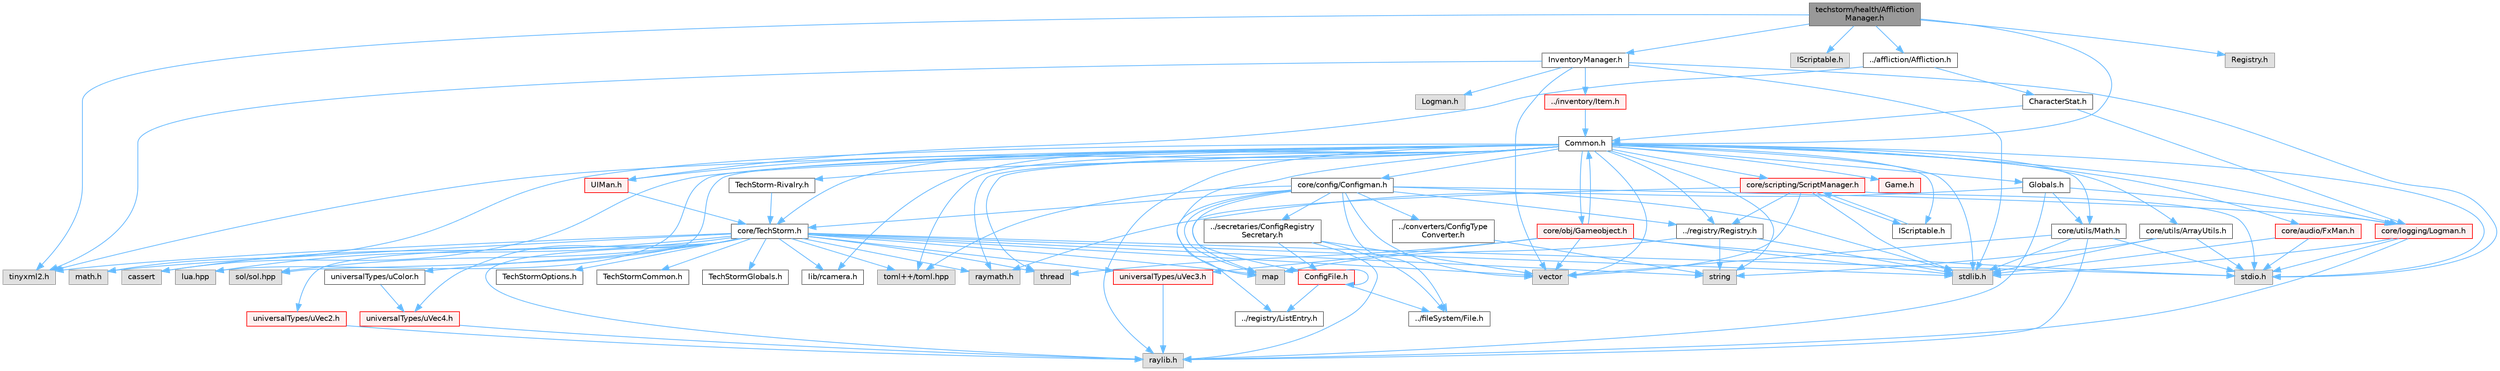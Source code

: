 digraph "techstorm/health/AfflictionManager.h"
{
 // LATEX_PDF_SIZE
  bgcolor="transparent";
  edge [fontname=Helvetica,fontsize=10,labelfontname=Helvetica,labelfontsize=10];
  node [fontname=Helvetica,fontsize=10,shape=box,height=0.2,width=0.4];
  Node1 [id="Node000001",label="techstorm/health/Affliction\lManager.h",height=0.2,width=0.4,color="gray40", fillcolor="grey60", style="filled", fontcolor="black",tooltip=" "];
  Node1 -> Node2 [id="edge1_Node000001_Node000002",color="steelblue1",style="solid",tooltip=" "];
  Node2 [id="Node000002",label="Common.h",height=0.2,width=0.4,color="grey40", fillcolor="white", style="filled",URL="$_common_8h.html",tooltip=" "];
  Node2 -> Node3 [id="edge2_Node000002_Node000003",color="steelblue1",style="solid",tooltip=" "];
  Node3 [id="Node000003",label="raylib.h",height=0.2,width=0.4,color="grey60", fillcolor="#E0E0E0", style="filled",tooltip=" "];
  Node2 -> Node4 [id="edge3_Node000002_Node000004",color="steelblue1",style="solid",tooltip=" "];
  Node4 [id="Node000004",label="raymath.h",height=0.2,width=0.4,color="grey60", fillcolor="#E0E0E0", style="filled",tooltip=" "];
  Node2 -> Node5 [id="edge4_Node000002_Node000005",color="steelblue1",style="solid",tooltip=" "];
  Node5 [id="Node000005",label="lib/rcamera.h",height=0.2,width=0.4,color="grey40", fillcolor="white", style="filled",URL="$rcamera_8h.html",tooltip=" "];
  Node2 -> Node6 [id="edge5_Node000002_Node000006",color="steelblue1",style="solid",tooltip=" "];
  Node6 [id="Node000006",label="stdio.h",height=0.2,width=0.4,color="grey60", fillcolor="#E0E0E0", style="filled",tooltip=" "];
  Node2 -> Node7 [id="edge6_Node000002_Node000007",color="steelblue1",style="solid",tooltip=" "];
  Node7 [id="Node000007",label="stdlib.h",height=0.2,width=0.4,color="grey60", fillcolor="#E0E0E0", style="filled",tooltip=" "];
  Node2 -> Node8 [id="edge7_Node000002_Node000008",color="steelblue1",style="solid",tooltip=" "];
  Node8 [id="Node000008",label="string",height=0.2,width=0.4,color="grey60", fillcolor="#E0E0E0", style="filled",tooltip=" "];
  Node2 -> Node9 [id="edge8_Node000002_Node000009",color="steelblue1",style="solid",tooltip=" "];
  Node9 [id="Node000009",label="vector",height=0.2,width=0.4,color="grey60", fillcolor="#E0E0E0", style="filled",tooltip=" "];
  Node2 -> Node10 [id="edge9_Node000002_Node000010",color="steelblue1",style="solid",tooltip=" "];
  Node10 [id="Node000010",label="map",height=0.2,width=0.4,color="grey60", fillcolor="#E0E0E0", style="filled",tooltip=" "];
  Node2 -> Node11 [id="edge10_Node000002_Node000011",color="steelblue1",style="solid",tooltip=" "];
  Node11 [id="Node000011",label="thread",height=0.2,width=0.4,color="grey60", fillcolor="#E0E0E0", style="filled",tooltip=" "];
  Node2 -> Node12 [id="edge11_Node000002_Node000012",color="steelblue1",style="solid",tooltip=" "];
  Node12 [id="Node000012",label="math.h",height=0.2,width=0.4,color="grey60", fillcolor="#E0E0E0", style="filled",tooltip=" "];
  Node2 -> Node13 [id="edge12_Node000002_Node000013",color="steelblue1",style="solid",tooltip=" "];
  Node13 [id="Node000013",label="cassert",height=0.2,width=0.4,color="grey60", fillcolor="#E0E0E0", style="filled",tooltip=" "];
  Node2 -> Node14 [id="edge13_Node000002_Node000014",color="steelblue1",style="solid",tooltip=" "];
  Node14 [id="Node000014",label="lua.hpp",height=0.2,width=0.4,color="grey60", fillcolor="#E0E0E0", style="filled",tooltip=" "];
  Node2 -> Node15 [id="edge14_Node000002_Node000015",color="steelblue1",style="solid",tooltip=" "];
  Node15 [id="Node000015",label="sol/sol.hpp",height=0.2,width=0.4,color="grey60", fillcolor="#E0E0E0", style="filled",tooltip=" "];
  Node2 -> Node16 [id="edge15_Node000002_Node000016",color="steelblue1",style="solid",tooltip=" "];
  Node16 [id="Node000016",label="toml++/toml.hpp",height=0.2,width=0.4,color="grey60", fillcolor="#E0E0E0", style="filled",tooltip=" "];
  Node2 -> Node17 [id="edge16_Node000002_Node000017",color="steelblue1",style="solid",tooltip=" "];
  Node17 [id="Node000017",label="tinyxml2.h",height=0.2,width=0.4,color="grey60", fillcolor="#E0E0E0", style="filled",tooltip=" "];
  Node2 -> Node18 [id="edge17_Node000002_Node000018",color="steelblue1",style="solid",tooltip=" "];
  Node18 [id="Node000018",label="Globals.h",height=0.2,width=0.4,color="grey40", fillcolor="white", style="filled",URL="$_globals_8h.html",tooltip=" "];
  Node18 -> Node3 [id="edge18_Node000018_Node000003",color="steelblue1",style="solid",tooltip=" "];
  Node18 -> Node4 [id="edge19_Node000018_Node000004",color="steelblue1",style="solid",tooltip=" "];
  Node18 -> Node19 [id="edge20_Node000018_Node000019",color="steelblue1",style="solid",tooltip=" "];
  Node19 [id="Node000019",label="core/utils/Math.h",height=0.2,width=0.4,color="grey40", fillcolor="white", style="filled",URL="$core_2utils_2_math_8h.html",tooltip=" "];
  Node19 -> Node3 [id="edge21_Node000019_Node000003",color="steelblue1",style="solid",tooltip=" "];
  Node19 -> Node7 [id="edge22_Node000019_Node000007",color="steelblue1",style="solid",tooltip=" "];
  Node19 -> Node6 [id="edge23_Node000019_Node000006",color="steelblue1",style="solid",tooltip=" "];
  Node19 -> Node9 [id="edge24_Node000019_Node000009",color="steelblue1",style="solid",tooltip=" "];
  Node18 -> Node20 [id="edge25_Node000018_Node000020",color="steelblue1",style="solid",tooltip=" "];
  Node20 [id="Node000020",label="core/logging/Logman.h",height=0.2,width=0.4,color="red", fillcolor="#FFF0F0", style="filled",URL="$core_2logging_2_logman_8h.html",tooltip=" "];
  Node20 -> Node6 [id="edge26_Node000020_Node000006",color="steelblue1",style="solid",tooltip=" "];
  Node20 -> Node7 [id="edge27_Node000020_Node000007",color="steelblue1",style="solid",tooltip=" "];
  Node20 -> Node3 [id="edge28_Node000020_Node000003",color="steelblue1",style="solid",tooltip=" "];
  Node2 -> Node23 [id="edge29_Node000002_Node000023",color="steelblue1",style="solid",tooltip=" "];
  Node23 [id="Node000023",label="core/TechStorm.h",height=0.2,width=0.4,color="grey40", fillcolor="white", style="filled",URL="$_tech_storm_8h.html",tooltip=" "];
  Node23 -> Node24 [id="edge30_Node000023_Node000024",color="steelblue1",style="solid",tooltip=" "];
  Node24 [id="Node000024",label="TechStormOptions.h",height=0.2,width=0.4,color="grey40", fillcolor="white", style="filled",URL="$_tech_storm_options_8h.html",tooltip=" "];
  Node23 -> Node25 [id="edge31_Node000023_Node000025",color="steelblue1",style="solid",tooltip=" "];
  Node25 [id="Node000025",label="TechStormCommon.h",height=0.2,width=0.4,color="grey40", fillcolor="white", style="filled",URL="$_tech_storm_common_8h.html",tooltip=" "];
  Node23 -> Node26 [id="edge32_Node000023_Node000026",color="steelblue1",style="solid",tooltip=" "];
  Node26 [id="Node000026",label="TechStormGlobals.h",height=0.2,width=0.4,color="grey40", fillcolor="white", style="filled",URL="$_tech_storm_globals_8h.html",tooltip=" "];
  Node23 -> Node3 [id="edge33_Node000023_Node000003",color="steelblue1",style="solid",tooltip=" "];
  Node23 -> Node4 [id="edge34_Node000023_Node000004",color="steelblue1",style="solid",tooltip=" "];
  Node23 -> Node5 [id="edge35_Node000023_Node000005",color="steelblue1",style="solid",tooltip=" "];
  Node23 -> Node6 [id="edge36_Node000023_Node000006",color="steelblue1",style="solid",tooltip=" "];
  Node23 -> Node7 [id="edge37_Node000023_Node000007",color="steelblue1",style="solid",tooltip=" "];
  Node23 -> Node9 [id="edge38_Node000023_Node000009",color="steelblue1",style="solid",tooltip=" "];
  Node23 -> Node8 [id="edge39_Node000023_Node000008",color="steelblue1",style="solid",tooltip=" "];
  Node23 -> Node10 [id="edge40_Node000023_Node000010",color="steelblue1",style="solid",tooltip=" "];
  Node23 -> Node11 [id="edge41_Node000023_Node000011",color="steelblue1",style="solid",tooltip=" "];
  Node23 -> Node12 [id="edge42_Node000023_Node000012",color="steelblue1",style="solid",tooltip=" "];
  Node23 -> Node13 [id="edge43_Node000023_Node000013",color="steelblue1",style="solid",tooltip=" "];
  Node23 -> Node14 [id="edge44_Node000023_Node000014",color="steelblue1",style="solid",tooltip=" "];
  Node23 -> Node15 [id="edge45_Node000023_Node000015",color="steelblue1",style="solid",tooltip=" "];
  Node23 -> Node16 [id="edge46_Node000023_Node000016",color="steelblue1",style="solid",tooltip=" "];
  Node23 -> Node17 [id="edge47_Node000023_Node000017",color="steelblue1",style="solid",tooltip=" "];
  Node23 -> Node27 [id="edge48_Node000023_Node000027",color="steelblue1",style="solid",tooltip=" "];
  Node27 [id="Node000027",label="universalTypes/uVec2.h",height=0.2,width=0.4,color="red", fillcolor="#FFF0F0", style="filled",URL="$u_vec2_8h.html",tooltip=" "];
  Node27 -> Node3 [id="edge49_Node000027_Node000003",color="steelblue1",style="solid",tooltip=" "];
  Node23 -> Node29 [id="edge50_Node000023_Node000029",color="steelblue1",style="solid",tooltip=" "];
  Node29 [id="Node000029",label="universalTypes/uVec3.h",height=0.2,width=0.4,color="red", fillcolor="#FFF0F0", style="filled",URL="$u_vec3_8h.html",tooltip=" "];
  Node29 -> Node3 [id="edge51_Node000029_Node000003",color="steelblue1",style="solid",tooltip=" "];
  Node23 -> Node31 [id="edge52_Node000023_Node000031",color="steelblue1",style="solid",tooltip=" "];
  Node31 [id="Node000031",label="universalTypes/uVec4.h",height=0.2,width=0.4,color="red", fillcolor="#FFF0F0", style="filled",URL="$u_vec4_8h.html",tooltip=" "];
  Node31 -> Node3 [id="edge53_Node000031_Node000003",color="steelblue1",style="solid",tooltip=" "];
  Node23 -> Node32 [id="edge54_Node000023_Node000032",color="steelblue1",style="solid",tooltip=" "];
  Node32 [id="Node000032",label="universalTypes/uColor.h",height=0.2,width=0.4,color="grey40", fillcolor="white", style="filled",URL="$u_color_8h.html",tooltip=" "];
  Node32 -> Node31 [id="edge55_Node000032_Node000031",color="steelblue1",style="solid",tooltip=" "];
  Node2 -> Node33 [id="edge56_Node000002_Node000033",color="steelblue1",style="solid",tooltip=" "];
  Node33 [id="Node000033",label="core/config/Configman.h",height=0.2,width=0.4,color="grey40", fillcolor="white", style="filled",URL="$core_2config_2_configman_8h.html",tooltip=" "];
  Node33 -> Node23 [id="edge57_Node000033_Node000023",color="steelblue1",style="solid",tooltip=" "];
  Node33 -> Node34 [id="edge58_Node000033_Node000034",color="steelblue1",style="solid",tooltip=" "];
  Node34 [id="Node000034",label="../fileSystem/File.h",height=0.2,width=0.4,color="grey40", fillcolor="white", style="filled",URL="$core_2file_system_2_file_8h.html",tooltip=" "];
  Node33 -> Node35 [id="edge59_Node000033_Node000035",color="steelblue1",style="solid",tooltip=" "];
  Node35 [id="Node000035",label="ConfigFile.h",height=0.2,width=0.4,color="red", fillcolor="#FFF0F0", style="filled",URL="$core_2config_2_config_file_8h.html",tooltip=" "];
  Node35 -> Node35 [id="edge60_Node000035_Node000035",color="steelblue1",style="solid",tooltip=" "];
  Node35 -> Node58 [id="edge61_Node000035_Node000058",color="steelblue1",style="solid",tooltip=" "];
  Node58 [id="Node000058",label="../registry/ListEntry.h",height=0.2,width=0.4,color="grey40", fillcolor="white", style="filled",URL="$core_2registry_2_list_entry_8h.html",tooltip=" "];
  Node35 -> Node34 [id="edge62_Node000035_Node000034",color="steelblue1",style="solid",tooltip=" "];
  Node33 -> Node59 [id="edge63_Node000033_Node000059",color="steelblue1",style="solid",tooltip=" "];
  Node59 [id="Node000059",label="../converters/ConfigType\lConverter.h",height=0.2,width=0.4,color="grey40", fillcolor="white", style="filled",URL="$core_2converters_2_config_type_converter_8h.html",tooltip=" "];
  Node59 -> Node8 [id="edge64_Node000059_Node000008",color="steelblue1",style="solid",tooltip=" "];
  Node33 -> Node60 [id="edge65_Node000033_Node000060",color="steelblue1",style="solid",tooltip=" "];
  Node60 [id="Node000060",label="../secretaries/ConfigRegistry\lSecretary.h",height=0.2,width=0.4,color="grey40", fillcolor="white", style="filled",URL="$core_2secretaries_2_config_registry_secretary_8h.html",tooltip=" "];
  Node60 -> Node3 [id="edge66_Node000060_Node000003",color="steelblue1",style="solid",tooltip=" "];
  Node60 -> Node9 [id="edge67_Node000060_Node000009",color="steelblue1",style="solid",tooltip=" "];
  Node60 -> Node34 [id="edge68_Node000060_Node000034",color="steelblue1",style="solid",tooltip=" "];
  Node60 -> Node35 [id="edge69_Node000060_Node000035",color="steelblue1",style="solid",tooltip=" "];
  Node33 -> Node58 [id="edge70_Node000033_Node000058",color="steelblue1",style="solid",tooltip=" "];
  Node33 -> Node20 [id="edge71_Node000033_Node000020",color="steelblue1",style="solid",tooltip=" "];
  Node33 -> Node61 [id="edge72_Node000033_Node000061",color="steelblue1",style="solid",tooltip=" "];
  Node61 [id="Node000061",label="../registry/Registry.h",height=0.2,width=0.4,color="grey40", fillcolor="white", style="filled",URL="$core_2registry_2_registry_8h.html",tooltip=" "];
  Node61 -> Node7 [id="edge73_Node000061_Node000007",color="steelblue1",style="solid",tooltip=" "];
  Node61 -> Node10 [id="edge74_Node000061_Node000010",color="steelblue1",style="solid",tooltip=" "];
  Node61 -> Node8 [id="edge75_Node000061_Node000008",color="steelblue1",style="solid",tooltip=" "];
  Node33 -> Node16 [id="edge76_Node000033_Node000016",color="steelblue1",style="solid",tooltip=" "];
  Node33 -> Node9 [id="edge77_Node000033_Node000009",color="steelblue1",style="solid",tooltip=" "];
  Node33 -> Node7 [id="edge78_Node000033_Node000007",color="steelblue1",style="solid",tooltip=" "];
  Node33 -> Node10 [id="edge79_Node000033_Node000010",color="steelblue1",style="solid",tooltip=" "];
  Node2 -> Node20 [id="edge80_Node000002_Node000020",color="steelblue1",style="solid",tooltip=" "];
  Node2 -> Node62 [id="edge81_Node000002_Node000062",color="steelblue1",style="solid",tooltip=" "];
  Node62 [id="Node000062",label="core/obj/Gameobject.h",height=0.2,width=0.4,color="red", fillcolor="#FFF0F0", style="filled",URL="$core_2obj_2_gameobject_8h.html",tooltip=" "];
  Node62 -> Node2 [id="edge82_Node000062_Node000002",color="steelblue1",style="solid",tooltip=" "];
  Node62 -> Node29 [id="edge83_Node000062_Node000029",color="steelblue1",style="solid",tooltip=" "];
  Node62 -> Node6 [id="edge84_Node000062_Node000006",color="steelblue1",style="solid",tooltip=" "];
  Node62 -> Node7 [id="edge85_Node000062_Node000007",color="steelblue1",style="solid",tooltip=" "];
  Node62 -> Node9 [id="edge86_Node000062_Node000009",color="steelblue1",style="solid",tooltip=" "];
  Node62 -> Node11 [id="edge87_Node000062_Node000011",color="steelblue1",style="solid",tooltip=" "];
  Node2 -> Node19 [id="edge88_Node000002_Node000019",color="steelblue1",style="solid",tooltip=" "];
  Node2 -> Node61 [id="edge89_Node000002_Node000061",color="steelblue1",style="solid",tooltip=" "];
  Node2 -> Node67 [id="edge90_Node000002_Node000067",color="steelblue1",style="solid",tooltip=" "];
  Node67 [id="Node000067",label="core/scripting/ScriptManager.h",height=0.2,width=0.4,color="red", fillcolor="#FFF0F0", style="filled",URL="$core_2scripting_2_script_manager_8h.html",tooltip=" "];
  Node67 -> Node6 [id="edge91_Node000067_Node000006",color="steelblue1",style="solid",tooltip=" "];
  Node67 -> Node7 [id="edge92_Node000067_Node000007",color="steelblue1",style="solid",tooltip=" "];
  Node67 -> Node9 [id="edge93_Node000067_Node000009",color="steelblue1",style="solid",tooltip=" "];
  Node67 -> Node10 [id="edge94_Node000067_Node000010",color="steelblue1",style="solid",tooltip=" "];
  Node67 -> Node68 [id="edge95_Node000067_Node000068",color="steelblue1",style="solid",tooltip=" "];
  Node68 [id="Node000068",label="IScriptable.h",height=0.2,width=0.4,color="grey40", fillcolor="white", style="filled",URL="$core_2scripting_2_i_scriptable_8h.html",tooltip=" "];
  Node68 -> Node67 [id="edge96_Node000068_Node000067",color="steelblue1",style="solid",tooltip=" "];
  Node67 -> Node61 [id="edge97_Node000067_Node000061",color="steelblue1",style="solid",tooltip=" "];
  Node2 -> Node68 [id="edge98_Node000002_Node000068",color="steelblue1",style="solid",tooltip=" "];
  Node2 -> Node75 [id="edge99_Node000002_Node000075",color="steelblue1",style="solid",tooltip=" "];
  Node75 [id="Node000075",label="core/utils/ArrayUtils.h",height=0.2,width=0.4,color="grey40", fillcolor="white", style="filled",URL="$core_2utils_2_array_utils_8h.html",tooltip=" "];
  Node75 -> Node6 [id="edge100_Node000075_Node000006",color="steelblue1",style="solid",tooltip=" "];
  Node75 -> Node7 [id="edge101_Node000075_Node000007",color="steelblue1",style="solid",tooltip=" "];
  Node75 -> Node8 [id="edge102_Node000075_Node000008",color="steelblue1",style="solid",tooltip=" "];
  Node2 -> Node76 [id="edge103_Node000002_Node000076",color="steelblue1",style="solid",tooltip=" "];
  Node76 [id="Node000076",label="core/audio/FxMan.h",height=0.2,width=0.4,color="red", fillcolor="#FFF0F0", style="filled",URL="$core_2audio_2_fx_man_8h.html",tooltip=" "];
  Node76 -> Node7 [id="edge104_Node000076_Node000007",color="steelblue1",style="solid",tooltip=" "];
  Node76 -> Node6 [id="edge105_Node000076_Node000006",color="steelblue1",style="solid",tooltip=" "];
  Node2 -> Node80 [id="edge106_Node000002_Node000080",color="steelblue1",style="solid",tooltip=" "];
  Node80 [id="Node000080",label="UIMan.h",height=0.2,width=0.4,color="red", fillcolor="#FFF0F0", style="filled",URL="$core_2ui_2_u_i_man_8h.html",tooltip=" "];
  Node80 -> Node23 [id="edge107_Node000080_Node000023",color="steelblue1",style="solid",tooltip=" "];
  Node2 -> Node86 [id="edge108_Node000002_Node000086",color="steelblue1",style="solid",tooltip=" "];
  Node86 [id="Node000086",label="TechStorm-Rivalry.h",height=0.2,width=0.4,color="grey40", fillcolor="white", style="filled",URL="$techstorm-rivalry_8h.html",tooltip=" "];
  Node86 -> Node23 [id="edge109_Node000086_Node000023",color="steelblue1",style="solid",tooltip=" "];
  Node2 -> Node87 [id="edge110_Node000002_Node000087",color="steelblue1",style="solid",tooltip=" "];
  Node87 [id="Node000087",label="Game.h",height=0.2,width=0.4,color="red", fillcolor="#FFF0F0", style="filled",URL="$_game_8h.html",tooltip=" "];
  Node1 -> Node123 [id="edge111_Node000001_Node000123",color="steelblue1",style="solid",tooltip=" "];
  Node123 [id="Node000123",label="IScriptable.h",height=0.2,width=0.4,color="grey60", fillcolor="#E0E0E0", style="filled",tooltip=" "];
  Node1 -> Node105 [id="edge112_Node000001_Node000105",color="steelblue1",style="solid",tooltip=" "];
  Node105 [id="Node000105",label="../affliction/Affliction.h",height=0.2,width=0.4,color="grey40", fillcolor="white", style="filled",URL="$_affliction_8h.html",tooltip=" "];
  Node105 -> Node104 [id="edge113_Node000105_Node000104",color="steelblue1",style="solid",tooltip=" "];
  Node104 [id="Node000104",label="CharacterStat.h",height=0.2,width=0.4,color="grey40", fillcolor="white", style="filled",URL="$_character_stat_8h.html",tooltip=" "];
  Node104 -> Node2 [id="edge114_Node000104_Node000002",color="steelblue1",style="solid",tooltip=" "];
  Node104 -> Node20 [id="edge115_Node000104_Node000020",color="steelblue1",style="solid",tooltip=" "];
  Node105 -> Node80 [id="edge116_Node000105_Node000080",color="steelblue1",style="solid",tooltip=" "];
  Node1 -> Node124 [id="edge117_Node000001_Node000124",color="steelblue1",style="solid",tooltip=" "];
  Node124 [id="Node000124",label="InventoryManager.h",height=0.2,width=0.4,color="grey40", fillcolor="white", style="filled",URL="$_inventory_manager_8h.html",tooltip=" "];
  Node124 -> Node17 [id="edge118_Node000124_Node000017",color="steelblue1",style="solid",tooltip=" "];
  Node124 -> Node125 [id="edge119_Node000124_Node000125",color="steelblue1",style="solid",tooltip=" "];
  Node125 [id="Node000125",label="Logman.h",height=0.2,width=0.4,color="grey60", fillcolor="#E0E0E0", style="filled",tooltip=" "];
  Node124 -> Node9 [id="edge120_Node000124_Node000009",color="steelblue1",style="solid",tooltip=" "];
  Node124 -> Node7 [id="edge121_Node000124_Node000007",color="steelblue1",style="solid",tooltip=" "];
  Node124 -> Node6 [id="edge122_Node000124_Node000006",color="steelblue1",style="solid",tooltip=" "];
  Node124 -> Node92 [id="edge123_Node000124_Node000092",color="steelblue1",style="solid",tooltip=" "];
  Node92 [id="Node000092",label="../inventory/Item.h",height=0.2,width=0.4,color="red", fillcolor="#FFF0F0", style="filled",URL="$_item_8h.html",tooltip=" "];
  Node92 -> Node2 [id="edge124_Node000092_Node000002",color="steelblue1",style="solid",tooltip=" "];
  Node1 -> Node126 [id="edge125_Node000001_Node000126",color="steelblue1",style="solid",tooltip=" "];
  Node126 [id="Node000126",label="Registry.h",height=0.2,width=0.4,color="grey60", fillcolor="#E0E0E0", style="filled",tooltip=" "];
  Node1 -> Node17 [id="edge126_Node000001_Node000017",color="steelblue1",style="solid",tooltip=" "];
}
